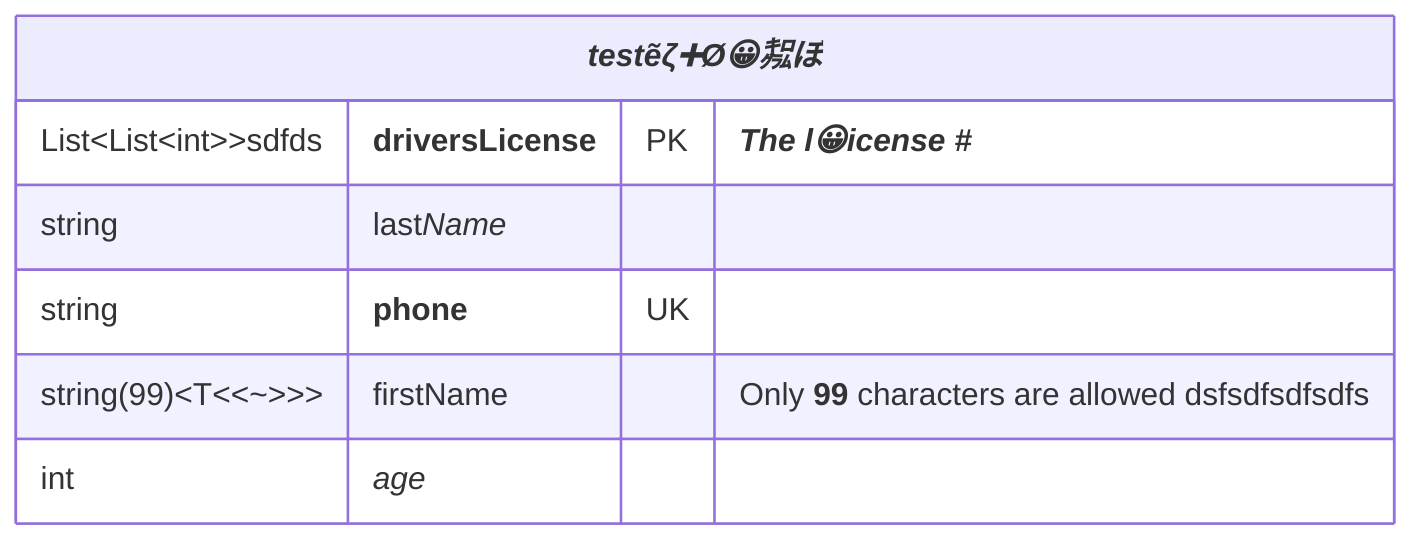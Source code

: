erDiagram
                  _**testẽζ➕Ø😀㌕ぼ**_ {
                    *__List~List~int~~sdfds__* **driversLicense** PK "***The l😀icense #***"
                    string last*Name*
                    string __phone__ UK
                    *string(99)~T~~~~~~* firstName "Only __99__ characters are allowed dsfsdfsdfsdfs"
                  int _age_
                  }